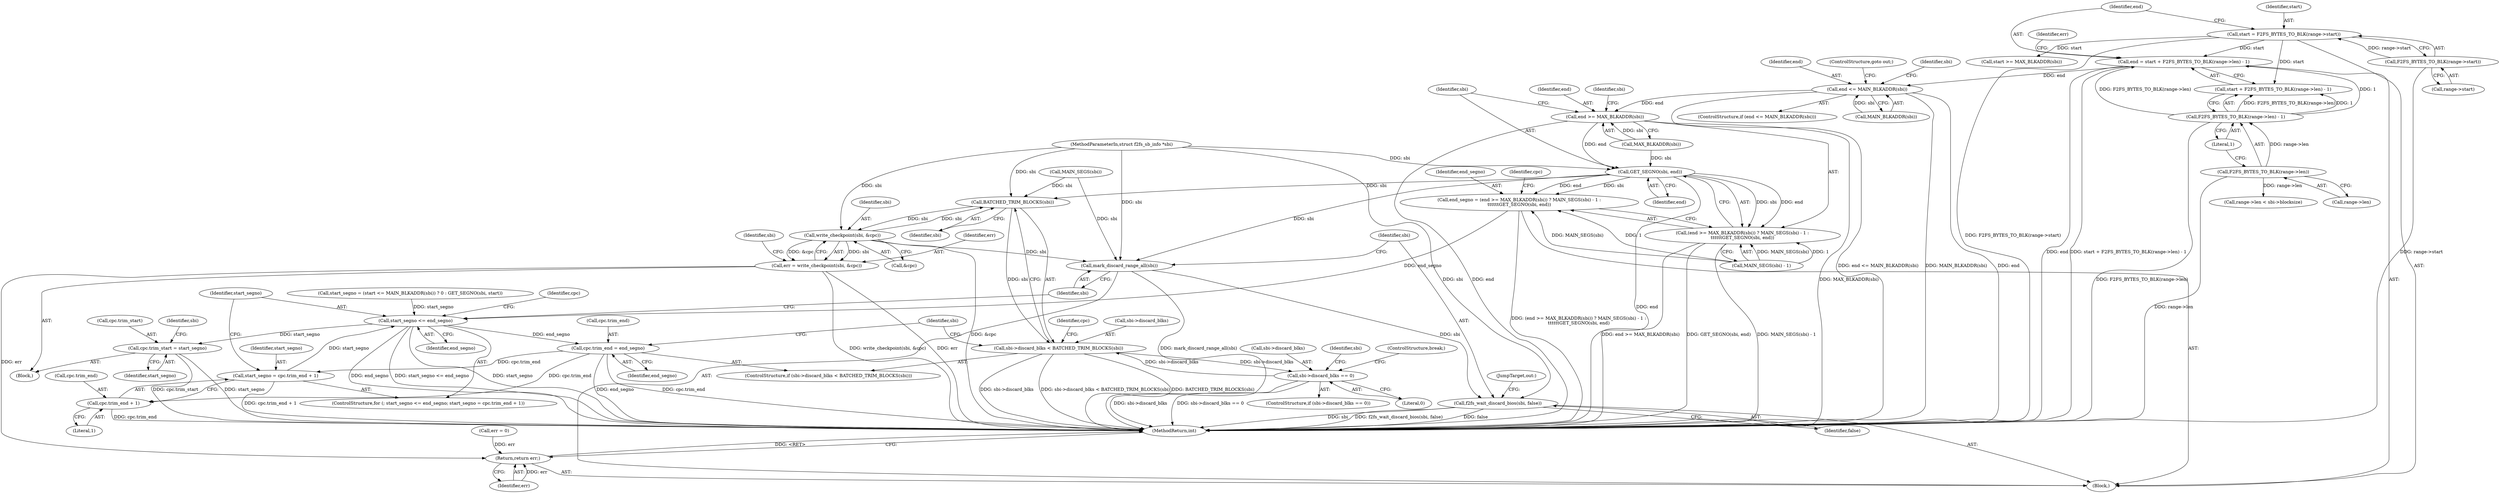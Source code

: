 digraph "0_linux_638164a2718f337ea224b747cf5977ef143166a4@integer" {
"1000115" [label="(Call,end = start + F2FS_BYTES_TO_BLK(range->len) - 1)"];
"1000108" [label="(Call,start = F2FS_BYTES_TO_BLK(range->start))"];
"1000110" [label="(Call,F2FS_BYTES_TO_BLK(range->start))"];
"1000119" [label="(Call,F2FS_BYTES_TO_BLK(range->len) - 1)"];
"1000120" [label="(Call,F2FS_BYTES_TO_BLK(range->len))"];
"1000154" [label="(Call,end <= MAIN_BLKADDR(sbi))"];
"1000185" [label="(Call,end >= MAX_BLKADDR(sbi))"];
"1000193" [label="(Call,GET_SEGNO(sbi, end))"];
"1000182" [label="(Call,end_segno = (end >= MAX_BLKADDR(sbi)) ? MAIN_SEGS(sbi) - 1 :\n\t\t\t\t\t\tGET_SEGNO(sbi, end))"];
"1000213" [label="(Call,start_segno <= end_segno)"];
"1000224" [label="(Call,cpc.trim_start = start_segno)"];
"1000244" [label="(Call,cpc.trim_end = end_segno)"];
"1000216" [label="(Call,start_segno = cpc.trim_end + 1)"];
"1000218" [label="(Call,cpc.trim_end + 1)"];
"1000184" [label="(Call,(end >= MAX_BLKADDR(sbi)) ? MAIN_SEGS(sbi) - 1 :\n\t\t\t\t\t\tGET_SEGNO(sbi, end))"];
"1000242" [label="(Call,BATCHED_TRIM_BLOCKS(sbi))"];
"1000238" [label="(Call,sbi->discard_blks < BATCHED_TRIM_BLOCKS(sbi))"];
"1000230" [label="(Call,sbi->discard_blks == 0)"];
"1000257" [label="(Call,write_checkpoint(sbi, &cpc))"];
"1000255" [label="(Call,err = write_checkpoint(sbi, &cpc))"];
"1000284" [label="(Return,return err;)"];
"1000270" [label="(Call,mark_discard_range_all(sbi))"];
"1000272" [label="(Call,f2fs_wait_discard_bios(sbi, false))"];
"1000187" [label="(Call,MAX_BLKADDR(sbi))"];
"1000270" [label="(Call,mark_discard_range_all(sbi))"];
"1000256" [label="(Identifier,err)"];
"1000130" [label="(Identifier,err)"];
"1000219" [label="(Call,cpc.trim_end)"];
"1000242" [label="(Call,BATCHED_TRIM_BLOCKS(sbi))"];
"1000286" [label="(MethodReturn,int)"];
"1000185" [label="(Call,end >= MAX_BLKADDR(sbi))"];
"1000232" [label="(Identifier,sbi)"];
"1000240" [label="(Identifier,sbi)"];
"1000193" [label="(Call,GET_SEGNO(sbi, end))"];
"1000115" [label="(Call,end = start + F2FS_BYTES_TO_BLK(range->len) - 1)"];
"1000119" [label="(Call,F2FS_BYTES_TO_BLK(range->len) - 1)"];
"1000186" [label="(Identifier,end)"];
"1000183" [label="(Identifier,end_segno)"];
"1000161" [label="(Identifier,sbi)"];
"1000189" [label="(Call,MAIN_SEGS(sbi) - 1)"];
"1000212" [label="(ControlStructure,for (; start_segno <= end_segno; start_segno = cpc.trim_end + 1))"];
"1000224" [label="(Call,cpc.trim_start = start_segno)"];
"1000222" [label="(Literal,1)"];
"1000257" [label="(Call,write_checkpoint(sbi, &cpc))"];
"1000237" [label="(ControlStructure,if (sbi->discard_blks < BATCHED_TRIM_BLOCKS(sbi)))"];
"1000235" [label="(ControlStructure,break;)"];
"1000285" [label="(Identifier,err)"];
"1000258" [label="(Identifier,sbi)"];
"1000234" [label="(Literal,0)"];
"1000244" [label="(Call,cpc.trim_end = end_segno)"];
"1000284" [label="(Return,return err;)"];
"1000155" [label="(Identifier,end)"];
"1000245" [label="(Call,cpc.trim_end)"];
"1000248" [label="(Identifier,end_segno)"];
"1000271" [label="(Identifier,sbi)"];
"1000218" [label="(Call,cpc.trim_end + 1)"];
"1000124" [label="(Literal,1)"];
"1000226" [label="(Identifier,cpc)"];
"1000273" [label="(Identifier,sbi)"];
"1000275" [label="(JumpTarget,out:)"];
"1000228" [label="(Identifier,start_segno)"];
"1000230" [label="(Call,sbi->discard_blks == 0)"];
"1000134" [label="(Call,start >= MAX_BLKADDR(sbi))"];
"1000116" [label="(Identifier,end)"];
"1000243" [label="(Identifier,sbi)"];
"1000190" [label="(Call,MAIN_SEGS(sbi))"];
"1000194" [label="(Identifier,sbi)"];
"1000253" [label="(Identifier,sbi)"];
"1000184" [label="(Call,(end >= MAX_BLKADDR(sbi)) ? MAIN_SEGS(sbi) - 1 :\n\t\t\t\t\t\tGET_SEGNO(sbi, end))"];
"1000198" [label="(Identifier,cpc)"];
"1000138" [label="(Call,range->len < sbi->blocksize)"];
"1000111" [label="(Call,range->start)"];
"1000117" [label="(Call,start + F2FS_BYTES_TO_BLK(range->len) - 1)"];
"1000214" [label="(Identifier,start_segno)"];
"1000108" [label="(Call,start = F2FS_BYTES_TO_BLK(range->start))"];
"1000195" [label="(Identifier,end)"];
"1000255" [label="(Call,err = write_checkpoint(sbi, &cpc))"];
"1000229" [label="(ControlStructure,if (sbi->discard_blks == 0))"];
"1000109" [label="(Identifier,start)"];
"1000223" [label="(Block,)"];
"1000225" [label="(Call,cpc.trim_start)"];
"1000259" [label="(Call,&cpc)"];
"1000158" [label="(ControlStructure,goto out;)"];
"1000106" [label="(Block,)"];
"1000153" [label="(ControlStructure,if (end <= MAIN_BLKADDR(sbi)))"];
"1000274" [label="(Identifier,false)"];
"1000171" [label="(Call,start_segno = (start <= MAIN_BLKADDR(sbi)) ? 0 : GET_SEGNO(sbi, start))"];
"1000191" [label="(Identifier,sbi)"];
"1000238" [label="(Call,sbi->discard_blks < BATCHED_TRIM_BLOCKS(sbi))"];
"1000213" [label="(Call,start_segno <= end_segno)"];
"1000120" [label="(Call,F2FS_BYTES_TO_BLK(range->len))"];
"1000231" [label="(Call,sbi->discard_blks)"];
"1000156" [label="(Call,MAIN_BLKADDR(sbi))"];
"1000215" [label="(Identifier,end_segno)"];
"1000246" [label="(Identifier,cpc)"];
"1000239" [label="(Call,sbi->discard_blks)"];
"1000110" [label="(Call,F2FS_BYTES_TO_BLK(range->start))"];
"1000216" [label="(Call,start_segno = cpc.trim_end + 1)"];
"1000264" [label="(Identifier,sbi)"];
"1000272" [label="(Call,f2fs_wait_discard_bios(sbi, false))"];
"1000129" [label="(Call,err = 0)"];
"1000154" [label="(Call,end <= MAIN_BLKADDR(sbi))"];
"1000104" [label="(MethodParameterIn,struct f2fs_sb_info *sbi)"];
"1000121" [label="(Call,range->len)"];
"1000217" [label="(Identifier,start_segno)"];
"1000182" [label="(Call,end_segno = (end >= MAX_BLKADDR(sbi)) ? MAIN_SEGS(sbi) - 1 :\n\t\t\t\t\t\tGET_SEGNO(sbi, end))"];
"1000115" -> "1000106"  [label="AST: "];
"1000115" -> "1000117"  [label="CFG: "];
"1000116" -> "1000115"  [label="AST: "];
"1000117" -> "1000115"  [label="AST: "];
"1000130" -> "1000115"  [label="CFG: "];
"1000115" -> "1000286"  [label="DDG: start + F2FS_BYTES_TO_BLK(range->len) - 1"];
"1000115" -> "1000286"  [label="DDG: end"];
"1000108" -> "1000115"  [label="DDG: start"];
"1000119" -> "1000115"  [label="DDG: F2FS_BYTES_TO_BLK(range->len)"];
"1000119" -> "1000115"  [label="DDG: 1"];
"1000115" -> "1000154"  [label="DDG: end"];
"1000108" -> "1000106"  [label="AST: "];
"1000108" -> "1000110"  [label="CFG: "];
"1000109" -> "1000108"  [label="AST: "];
"1000110" -> "1000108"  [label="AST: "];
"1000116" -> "1000108"  [label="CFG: "];
"1000108" -> "1000286"  [label="DDG: F2FS_BYTES_TO_BLK(range->start)"];
"1000110" -> "1000108"  [label="DDG: range->start"];
"1000108" -> "1000117"  [label="DDG: start"];
"1000108" -> "1000134"  [label="DDG: start"];
"1000110" -> "1000111"  [label="CFG: "];
"1000111" -> "1000110"  [label="AST: "];
"1000110" -> "1000286"  [label="DDG: range->start"];
"1000119" -> "1000117"  [label="AST: "];
"1000119" -> "1000124"  [label="CFG: "];
"1000120" -> "1000119"  [label="AST: "];
"1000124" -> "1000119"  [label="AST: "];
"1000117" -> "1000119"  [label="CFG: "];
"1000119" -> "1000286"  [label="DDG: F2FS_BYTES_TO_BLK(range->len)"];
"1000119" -> "1000117"  [label="DDG: F2FS_BYTES_TO_BLK(range->len)"];
"1000119" -> "1000117"  [label="DDG: 1"];
"1000120" -> "1000119"  [label="DDG: range->len"];
"1000120" -> "1000121"  [label="CFG: "];
"1000121" -> "1000120"  [label="AST: "];
"1000124" -> "1000120"  [label="CFG: "];
"1000120" -> "1000286"  [label="DDG: range->len"];
"1000120" -> "1000138"  [label="DDG: range->len"];
"1000154" -> "1000153"  [label="AST: "];
"1000154" -> "1000156"  [label="CFG: "];
"1000155" -> "1000154"  [label="AST: "];
"1000156" -> "1000154"  [label="AST: "];
"1000158" -> "1000154"  [label="CFG: "];
"1000161" -> "1000154"  [label="CFG: "];
"1000154" -> "1000286"  [label="DDG: end"];
"1000154" -> "1000286"  [label="DDG: end <= MAIN_BLKADDR(sbi)"];
"1000154" -> "1000286"  [label="DDG: MAIN_BLKADDR(sbi)"];
"1000156" -> "1000154"  [label="DDG: sbi"];
"1000154" -> "1000185"  [label="DDG: end"];
"1000185" -> "1000184"  [label="AST: "];
"1000185" -> "1000187"  [label="CFG: "];
"1000186" -> "1000185"  [label="AST: "];
"1000187" -> "1000185"  [label="AST: "];
"1000191" -> "1000185"  [label="CFG: "];
"1000194" -> "1000185"  [label="CFG: "];
"1000185" -> "1000286"  [label="DDG: end"];
"1000185" -> "1000286"  [label="DDG: MAX_BLKADDR(sbi)"];
"1000187" -> "1000185"  [label="DDG: sbi"];
"1000185" -> "1000193"  [label="DDG: end"];
"1000193" -> "1000184"  [label="AST: "];
"1000193" -> "1000195"  [label="CFG: "];
"1000194" -> "1000193"  [label="AST: "];
"1000195" -> "1000193"  [label="AST: "];
"1000184" -> "1000193"  [label="CFG: "];
"1000193" -> "1000286"  [label="DDG: end"];
"1000193" -> "1000182"  [label="DDG: sbi"];
"1000193" -> "1000182"  [label="DDG: end"];
"1000193" -> "1000184"  [label="DDG: sbi"];
"1000193" -> "1000184"  [label="DDG: end"];
"1000187" -> "1000193"  [label="DDG: sbi"];
"1000104" -> "1000193"  [label="DDG: sbi"];
"1000193" -> "1000242"  [label="DDG: sbi"];
"1000193" -> "1000270"  [label="DDG: sbi"];
"1000182" -> "1000106"  [label="AST: "];
"1000182" -> "1000184"  [label="CFG: "];
"1000183" -> "1000182"  [label="AST: "];
"1000184" -> "1000182"  [label="AST: "];
"1000198" -> "1000182"  [label="CFG: "];
"1000182" -> "1000286"  [label="DDG: (end >= MAX_BLKADDR(sbi)) ? MAIN_SEGS(sbi) - 1 :\n\t\t\t\t\t\tGET_SEGNO(sbi, end)"];
"1000189" -> "1000182"  [label="DDG: MAIN_SEGS(sbi)"];
"1000189" -> "1000182"  [label="DDG: 1"];
"1000182" -> "1000213"  [label="DDG: end_segno"];
"1000213" -> "1000212"  [label="AST: "];
"1000213" -> "1000215"  [label="CFG: "];
"1000214" -> "1000213"  [label="AST: "];
"1000215" -> "1000213"  [label="AST: "];
"1000226" -> "1000213"  [label="CFG: "];
"1000271" -> "1000213"  [label="CFG: "];
"1000213" -> "1000286"  [label="DDG: start_segno"];
"1000213" -> "1000286"  [label="DDG: start_segno <= end_segno"];
"1000213" -> "1000286"  [label="DDG: end_segno"];
"1000171" -> "1000213"  [label="DDG: start_segno"];
"1000216" -> "1000213"  [label="DDG: start_segno"];
"1000213" -> "1000224"  [label="DDG: start_segno"];
"1000213" -> "1000244"  [label="DDG: end_segno"];
"1000224" -> "1000223"  [label="AST: "];
"1000224" -> "1000228"  [label="CFG: "];
"1000225" -> "1000224"  [label="AST: "];
"1000228" -> "1000224"  [label="AST: "];
"1000232" -> "1000224"  [label="CFG: "];
"1000224" -> "1000286"  [label="DDG: cpc.trim_start"];
"1000224" -> "1000286"  [label="DDG: start_segno"];
"1000244" -> "1000237"  [label="AST: "];
"1000244" -> "1000248"  [label="CFG: "];
"1000245" -> "1000244"  [label="AST: "];
"1000248" -> "1000244"  [label="AST: "];
"1000253" -> "1000244"  [label="CFG: "];
"1000244" -> "1000286"  [label="DDG: end_segno"];
"1000244" -> "1000286"  [label="DDG: cpc.trim_end"];
"1000244" -> "1000216"  [label="DDG: cpc.trim_end"];
"1000244" -> "1000218"  [label="DDG: cpc.trim_end"];
"1000216" -> "1000212"  [label="AST: "];
"1000216" -> "1000218"  [label="CFG: "];
"1000217" -> "1000216"  [label="AST: "];
"1000218" -> "1000216"  [label="AST: "];
"1000214" -> "1000216"  [label="CFG: "];
"1000216" -> "1000286"  [label="DDG: cpc.trim_end + 1"];
"1000218" -> "1000222"  [label="CFG: "];
"1000219" -> "1000218"  [label="AST: "];
"1000222" -> "1000218"  [label="AST: "];
"1000218" -> "1000286"  [label="DDG: cpc.trim_end"];
"1000184" -> "1000189"  [label="CFG: "];
"1000189" -> "1000184"  [label="AST: "];
"1000184" -> "1000286"  [label="DDG: end >= MAX_BLKADDR(sbi)"];
"1000184" -> "1000286"  [label="DDG: MAIN_SEGS(sbi) - 1"];
"1000184" -> "1000286"  [label="DDG: GET_SEGNO(sbi, end)"];
"1000189" -> "1000184"  [label="DDG: MAIN_SEGS(sbi)"];
"1000189" -> "1000184"  [label="DDG: 1"];
"1000242" -> "1000238"  [label="AST: "];
"1000242" -> "1000243"  [label="CFG: "];
"1000243" -> "1000242"  [label="AST: "];
"1000238" -> "1000242"  [label="CFG: "];
"1000242" -> "1000238"  [label="DDG: sbi"];
"1000190" -> "1000242"  [label="DDG: sbi"];
"1000257" -> "1000242"  [label="DDG: sbi"];
"1000104" -> "1000242"  [label="DDG: sbi"];
"1000242" -> "1000257"  [label="DDG: sbi"];
"1000238" -> "1000237"  [label="AST: "];
"1000239" -> "1000238"  [label="AST: "];
"1000246" -> "1000238"  [label="CFG: "];
"1000253" -> "1000238"  [label="CFG: "];
"1000238" -> "1000286"  [label="DDG: sbi->discard_blks"];
"1000238" -> "1000286"  [label="DDG: sbi->discard_blks < BATCHED_TRIM_BLOCKS(sbi)"];
"1000238" -> "1000286"  [label="DDG: BATCHED_TRIM_BLOCKS(sbi)"];
"1000238" -> "1000230"  [label="DDG: sbi->discard_blks"];
"1000230" -> "1000238"  [label="DDG: sbi->discard_blks"];
"1000230" -> "1000229"  [label="AST: "];
"1000230" -> "1000234"  [label="CFG: "];
"1000231" -> "1000230"  [label="AST: "];
"1000234" -> "1000230"  [label="AST: "];
"1000235" -> "1000230"  [label="CFG: "];
"1000240" -> "1000230"  [label="CFG: "];
"1000230" -> "1000286"  [label="DDG: sbi->discard_blks"];
"1000230" -> "1000286"  [label="DDG: sbi->discard_blks == 0"];
"1000257" -> "1000255"  [label="AST: "];
"1000257" -> "1000259"  [label="CFG: "];
"1000258" -> "1000257"  [label="AST: "];
"1000259" -> "1000257"  [label="AST: "];
"1000255" -> "1000257"  [label="CFG: "];
"1000257" -> "1000286"  [label="DDG: &cpc"];
"1000257" -> "1000255"  [label="DDG: sbi"];
"1000257" -> "1000255"  [label="DDG: &cpc"];
"1000104" -> "1000257"  [label="DDG: sbi"];
"1000257" -> "1000270"  [label="DDG: sbi"];
"1000255" -> "1000223"  [label="AST: "];
"1000256" -> "1000255"  [label="AST: "];
"1000264" -> "1000255"  [label="CFG: "];
"1000255" -> "1000286"  [label="DDG: write_checkpoint(sbi, &cpc)"];
"1000255" -> "1000286"  [label="DDG: err"];
"1000255" -> "1000284"  [label="DDG: err"];
"1000284" -> "1000106"  [label="AST: "];
"1000284" -> "1000285"  [label="CFG: "];
"1000285" -> "1000284"  [label="AST: "];
"1000286" -> "1000284"  [label="CFG: "];
"1000284" -> "1000286"  [label="DDG: <RET>"];
"1000285" -> "1000284"  [label="DDG: err"];
"1000129" -> "1000284"  [label="DDG: err"];
"1000270" -> "1000106"  [label="AST: "];
"1000270" -> "1000271"  [label="CFG: "];
"1000271" -> "1000270"  [label="AST: "];
"1000273" -> "1000270"  [label="CFG: "];
"1000270" -> "1000286"  [label="DDG: mark_discard_range_all(sbi)"];
"1000190" -> "1000270"  [label="DDG: sbi"];
"1000104" -> "1000270"  [label="DDG: sbi"];
"1000270" -> "1000272"  [label="DDG: sbi"];
"1000272" -> "1000106"  [label="AST: "];
"1000272" -> "1000274"  [label="CFG: "];
"1000273" -> "1000272"  [label="AST: "];
"1000274" -> "1000272"  [label="AST: "];
"1000275" -> "1000272"  [label="CFG: "];
"1000272" -> "1000286"  [label="DDG: false"];
"1000272" -> "1000286"  [label="DDG: sbi"];
"1000272" -> "1000286"  [label="DDG: f2fs_wait_discard_bios(sbi, false)"];
"1000104" -> "1000272"  [label="DDG: sbi"];
}
